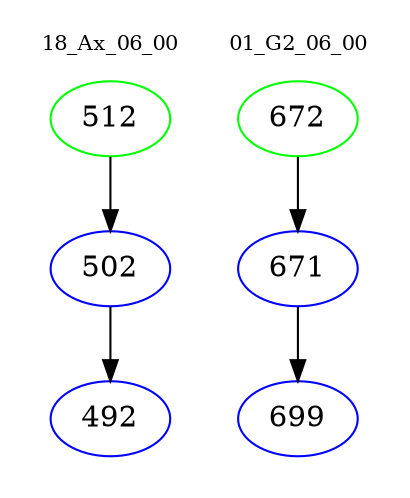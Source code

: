 digraph{
subgraph cluster_0 {
color = white
label = "18_Ax_06_00";
fontsize=10;
T0_512 [label="512", color="green"]
T0_512 -> T0_502 [color="black"]
T0_502 [label="502", color="blue"]
T0_502 -> T0_492 [color="black"]
T0_492 [label="492", color="blue"]
}
subgraph cluster_1 {
color = white
label = "01_G2_06_00";
fontsize=10;
T1_672 [label="672", color="green"]
T1_672 -> T1_671 [color="black"]
T1_671 [label="671", color="blue"]
T1_671 -> T1_699 [color="black"]
T1_699 [label="699", color="blue"]
}
}
